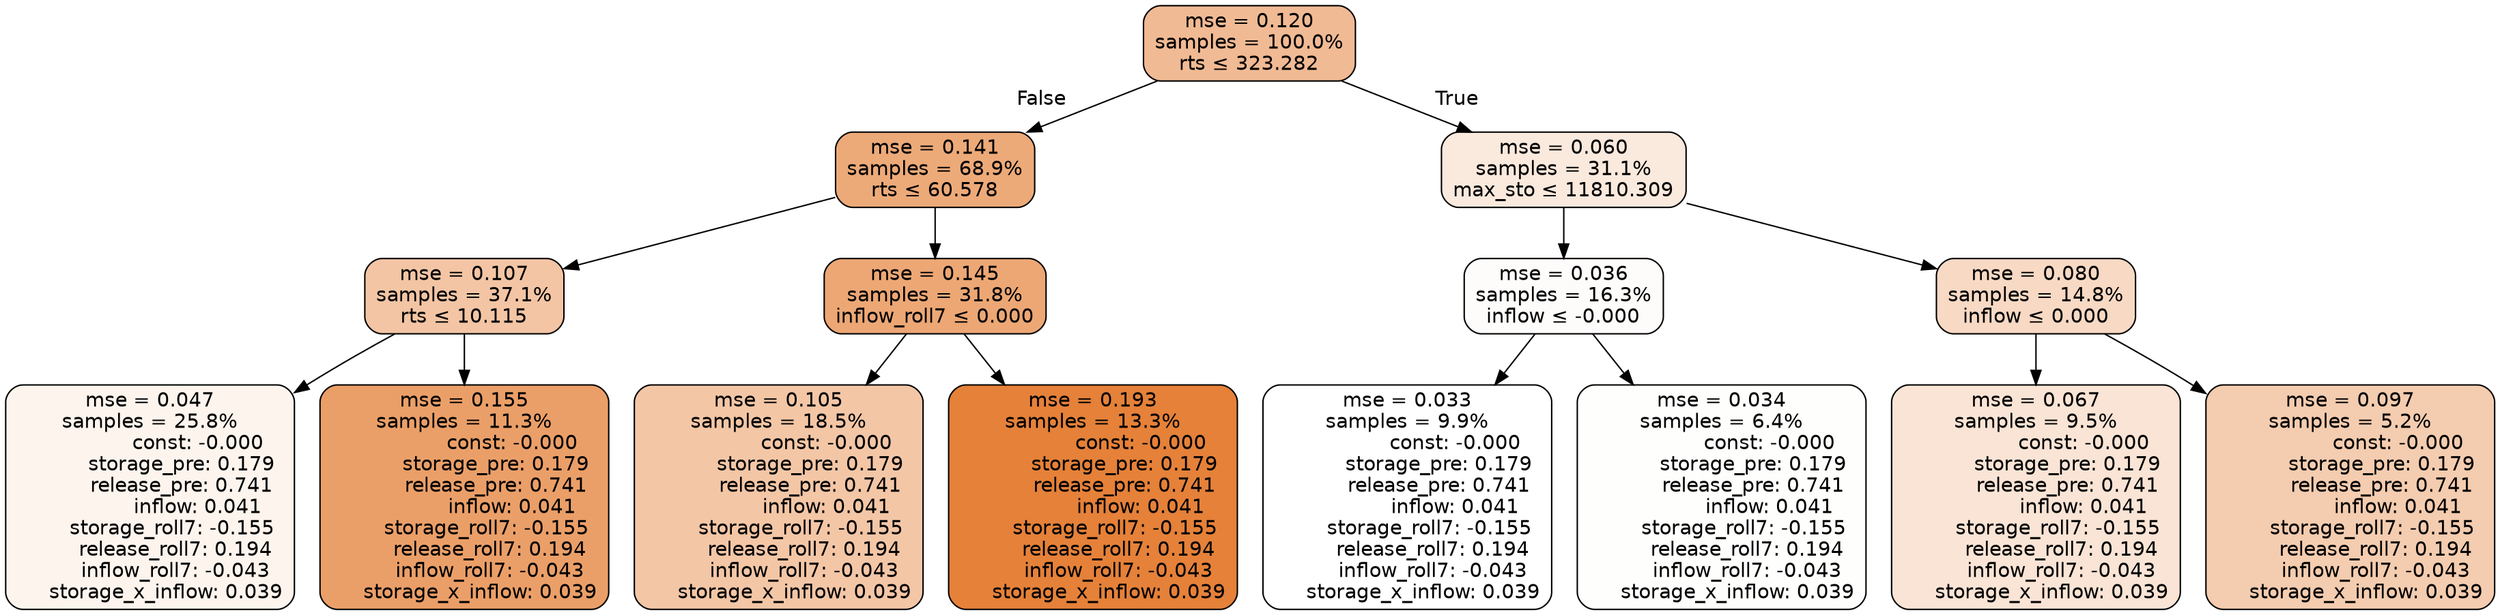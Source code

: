 digraph tree {
node [shape=rectangle, style="filled, rounded", color="black", fontname=helvetica] ;
edge [fontname=helvetica] ;
	"0" [label="mse = 0.120
samples = 100.0%
rts &le; 323.282", fillcolor="#f0ba94"]
	"1" [label="mse = 0.141
samples = 68.9%
rts &le; 60.578", fillcolor="#edaa79"]
	"2" [label="mse = 0.107
samples = 37.1%
rts &le; 10.115", fillcolor="#f3c5a4"]
	"3" [label="mse = 0.047
samples = 25.8%
               const: -0.000
          storage_pre: 0.179
          release_pre: 0.741
               inflow: 0.041
       storage_roll7: -0.155
        release_roll7: 0.194
        inflow_roll7: -0.043
     storage_x_inflow: 0.039", fillcolor="#fcf4ed"]
	"4" [label="mse = 0.155
samples = 11.3%
               const: -0.000
          storage_pre: 0.179
          release_pre: 0.741
               inflow: 0.041
       storage_roll7: -0.155
        release_roll7: 0.194
        inflow_roll7: -0.043
     storage_x_inflow: 0.039", fillcolor="#eb9f68"]
	"5" [label="mse = 0.145
samples = 31.8%
inflow_roll7 &le; 0.000", fillcolor="#eca775"]
	"6" [label="mse = 0.105
samples = 18.5%
               const: -0.000
          storage_pre: 0.179
          release_pre: 0.741
               inflow: 0.041
       storage_roll7: -0.155
        release_roll7: 0.194
        inflow_roll7: -0.043
     storage_x_inflow: 0.039", fillcolor="#f3c6a6"]
	"7" [label="mse = 0.193
samples = 13.3%
               const: -0.000
          storage_pre: 0.179
          release_pre: 0.741
               inflow: 0.041
       storage_roll7: -0.155
        release_roll7: 0.194
        inflow_roll7: -0.043
     storage_x_inflow: 0.039", fillcolor="#e58139"]
	"8" [label="mse = 0.060
samples = 31.1%
max_sto &le; 11810.309", fillcolor="#fae9dd"]
	"9" [label="mse = 0.036
samples = 16.3%
inflow &le; -0.000", fillcolor="#fefcfb"]
	"10" [label="mse = 0.033
samples = 9.9%
               const: -0.000
          storage_pre: 0.179
          release_pre: 0.741
               inflow: 0.041
       storage_roll7: -0.155
        release_roll7: 0.194
        inflow_roll7: -0.043
     storage_x_inflow: 0.039", fillcolor="#ffffff"]
	"11" [label="mse = 0.034
samples = 6.4%
               const: -0.000
          storage_pre: 0.179
          release_pre: 0.741
               inflow: 0.041
       storage_roll7: -0.155
        release_roll7: 0.194
        inflow_roll7: -0.043
     storage_x_inflow: 0.039", fillcolor="#fefefd"]
	"12" [label="mse = 0.080
samples = 14.8%
inflow &le; 0.000", fillcolor="#f7d9c4"]
	"13" [label="mse = 0.067
samples = 9.5%
               const: -0.000
          storage_pre: 0.179
          release_pre: 0.741
               inflow: 0.041
       storage_roll7: -0.155
        release_roll7: 0.194
        inflow_roll7: -0.043
     storage_x_inflow: 0.039", fillcolor="#f9e4d5"]
	"14" [label="mse = 0.097
samples = 5.2%
               const: -0.000
          storage_pre: 0.179
          release_pre: 0.741
               inflow: 0.041
       storage_roll7: -0.155
        release_roll7: 0.194
        inflow_roll7: -0.043
     storage_x_inflow: 0.039", fillcolor="#f4ccaf"]

	"0" -> "1" [labeldistance=2.5, labelangle=45, headlabel="False"]
	"1" -> "2"
	"2" -> "3"
	"2" -> "4"
	"1" -> "5"
	"5" -> "6"
	"5" -> "7"
	"0" -> "8" [labeldistance=2.5, labelangle=-45, headlabel="True"]
	"8" -> "9"
	"9" -> "10"
	"9" -> "11"
	"8" -> "12"
	"12" -> "13"
	"12" -> "14"
}